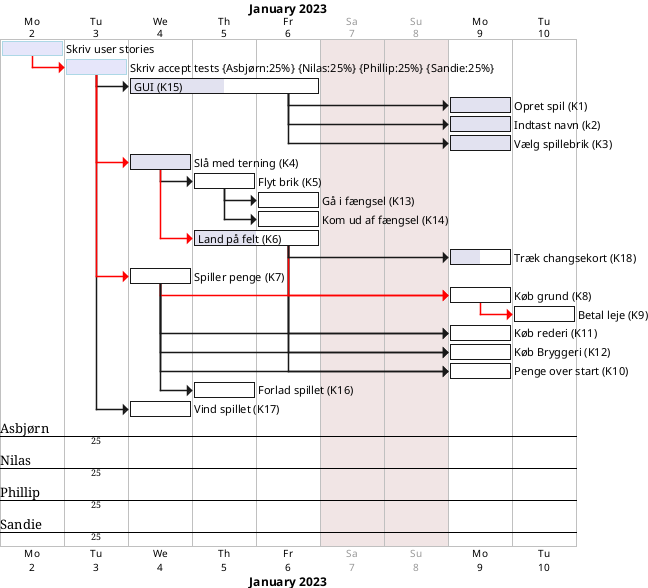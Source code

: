 @startgantt
printscale daily zoom 4
saturday are closed
sunday are closed

Project starts the 2nd of january 2023

[Skriv user stories] as [TASK1] lasts 1 days
[TASK1] is colored in Lavender/LightBlue
[TASK1] is 100% complete

[Skriv accept tests] as [TASK2] on {Asbjørn:25%} {Nilas:25%} {Phillip:25%} {Sandie:25%} lasts 1 days
[TASK2] is colored in Lavender/LightBlue
[TASK2] is 100% complete

[GUI (K15)] as [K15] lasts 3 days
[K15] is 50% complete

[Opret spil (K1)] as [K1] lasts 1 days
[K1] is 100% complete

[Indtast navn (k2)] as [K2] lasts 1 days
[K2] is 100% complete

[Vælg spillebrik (K3)] as [K3] lasts 1 days
[K3] is 100% complete



[Slå med terning (K4)] as [K4] lasts 1 days
[K4] is 100% complete

[Flyt brik (K5)] as [K5] lasts 1 days
[K5] is 0% complete



[Gå i fængsel (K13)] as [K13] lasts 1 days
[K13] is 0% complete

[Kom ud af fængsel (K14)] as [K14] lasts 1 days
[K14] is 0% complete

[Land på felt (K6)] as [K6] lasts 2 days
[K6] is 50% complete

[Træk changsekort (K18)] as [K18] lasts 1 days
[K18] is 50% complete

[Spiller penge (K7)] as [K7] lasts 1 days
[K7] is 0% complete

[Køb grund (K8)] as [K8] lasts 1 days
[K8] is 0% complete


[Betal leje (K9)] as [K9] lasts 1 days
[K9] is 0% complete

[Køb rederi (K11)] as [K11] lasts 1 days
[K11] is 0% complete

[Køb Bryggeri (K12)] as [K12] lasts 1 days
[K12] is 0% complete



[Penge over start (K10)] as [K10] lasts 1 days
[K10] is 0% complete




[Forlad spillet (K16)] as [K16] lasts 1 days
[K16] is 0% complete

[Vind spillet (K17)] as [K17] lasts 1 days
[K17] is 0% complete




[TASK1]-[#FF0000]->[TASK2]
[TASK2]->[K15]
[TASK2]->[K17]

[TASK2]-[#FF0000]->[K7]
[TASK2]-[#FF0000]->[K4]

[K15]->[K1]
[K15]->[K2]
[K15]->[K3]

[K4]->[K5]
[K4]-[#FF0000]->[K6]

[K7]->[K11]
[K6]->[K11]
[K7]->[K12]
[K6]->[K12]
[K7]->[K10]
[K6]->[K10]
[K7]-[#FF0000]->[K8]
[K6]-[#FF0000]->[K8]
[K6]->[K18]

[K7]->[K16]

[K8]-[#FF0000]->[K9]

[K5]->[K13]
[K5]->[K14]

@endgantt
